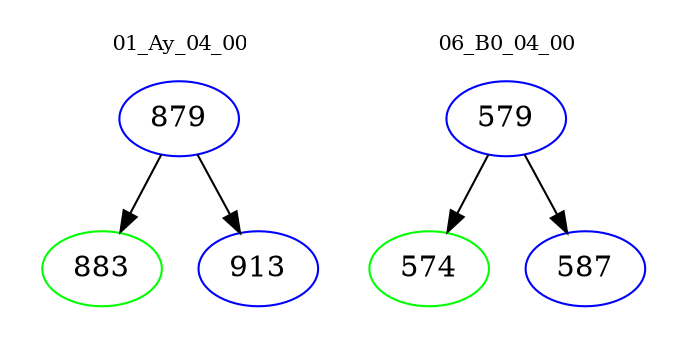 digraph{
subgraph cluster_0 {
color = white
label = "01_Ay_04_00";
fontsize=10;
T0_879 [label="879", color="blue"]
T0_879 -> T0_883 [color="black"]
T0_883 [label="883", color="green"]
T0_879 -> T0_913 [color="black"]
T0_913 [label="913", color="blue"]
}
subgraph cluster_1 {
color = white
label = "06_B0_04_00";
fontsize=10;
T1_579 [label="579", color="blue"]
T1_579 -> T1_574 [color="black"]
T1_574 [label="574", color="green"]
T1_579 -> T1_587 [color="black"]
T1_587 [label="587", color="blue"]
}
}
